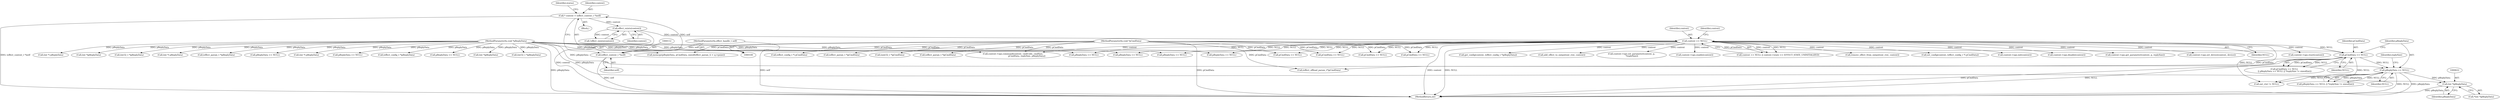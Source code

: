 digraph "0_Android_073a80800f341325932c66818ce4302b312909a4@pointer" {
"1000621" [label="(Call,(int *)pReplyData)"];
"1000587" [label="(Call,pReplyData == NULL)"];
"1000106" [label="(MethodParameterIn,void *pReplyData)"];
"1000583" [label="(Call,pCmdData == NULL)"];
"1000104" [label="(MethodParameterIn,void *pCmdData)"];
"1000134" [label="(Call,context == NULL)"];
"1000124" [label="(Call,effect_exists(context))"];
"1000109" [label="(Call,* context = (effect_context_t *)self)"];
"1000111" [label="(Call,(effect_context_t *)self)"];
"1000101" [label="(MethodParameterIn,effect_handle_t self)"];
"1000483" [label="(Call,pReplyData == NULL)"];
"1000369" [label="(Call,(int *)pReplyData)"];
"1000154" [label="(Call,pReplyData == NULL)"];
"1000362" [label="(Call,context->ops.disable(context))"];
"1000101" [label="(MethodParameterIn,effect_handle_t self)"];
"1000117" [label="(Identifier,status)"];
"1000457" [label="(Call,context->ops.get_parameter(context, p, replySize))"];
"1000607" [label="(Call,(effect_offload_param_t*)pCmdData)"];
"1000566" [label="(Call,context->ops.set_device(context, device))"];
"1000583" [label="(Call,pCmdData == NULL)"];
"1000110" [label="(Identifier,context)"];
"1000588" [label="(Identifier,pReplyData)"];
"1000688" [label="(Call,context->ops.command(context, cmdCode, cmdSize,\n                                          pCmdData, replySize, pReplyData))"];
"1000504" [label="(Call,(int32_t *)pReplyData)"];
"1000123" [label="(Call,!effect_exists(context))"];
"1000273" [label="(Call,pReplyData == NULL)"];
"1000621" [label="(Call,(int *)pReplyData)"];
"1000436" [label="(Call,memcpy(pReplyData, pCmdData, sizeof(effect_param_t) + q->psize))"];
"1000136" [label="(Identifier,NULL)"];
"1000325" [label="(Call,pReplyData == NULL)"];
"1000712" [label="(MethodReturn,int)"];
"1000466" [label="(Call,pCmdData == NULL)"];
"1000176" [label="(Call,(int *) pReplyData)"];
"1000135" [label="(Identifier,context)"];
"1000267" [label="(Call,context->ops.reset(context))"];
"1000538" [label="(Call,pCmdData == NULL)"];
"1000113" [label="(Identifier,self)"];
"1000317" [label="(Call,(int *)pReplyData)"];
"1000192" [label="(Call,pCmdData == NULL)"];
"1000254" [label="(Call,get_config(context, (effect_config_t *)pReplyData))"];
"1000671" [label="(Call,add_effect_to_output(out_ctxt, context))"];
"1000525" [label="(Call,context->ops.set_parameter(context, p,\n *replySize))"];
"1000111" [label="(Call,(effect_context_t *)self)"];
"1000106" [label="(MethodParameterIn,void *pReplyData)"];
"1000310" [label="(Call,context->ops.enable(context))"];
"1000522" [label="(Call,(int32_t *)pReplyData)"];
"1000222" [label="(Call,(effect_config_t *) pCmdData)"];
"1000511" [label="(Call,(effect_param_t *)pCmdData)"];
"1000229" [label="(Call,pReplyData == NULL)"];
"1000378" [label="(Call,pCmdData == NULL)"];
"1000133" [label="(Call,context == NULL || context->state == EFFECT_STATE_UNINITIALIZED)"];
"1000107" [label="(Block,)"];
"1000134" [label="(Call,context == NULL)"];
"1000651" [label="(Call,remove_effect_from_output(out_ctxt, context))"];
"1000557" [label="(Call,(uint32_t *)pCmdData)"];
"1000648" [label="(Call,out_ctxt != NULL)"];
"1000184" [label="(Call,(int *) pReplyData)"];
"1000589" [label="(Identifier,NULL)"];
"1000104" [label="(MethodParameterIn,void *pCmdData)"];
"1000220" [label="(Call,set_config(context, (effect_config_t *) pCmdData))"];
"1000448" [label="(Call,(effect_param_t *)pReplyData)"];
"1000620" [label="(Call,*(int *)pReplyData)"];
"1000433" [label="(Call,(effect_param_t *)pCmdData)"];
"1000582" [label="(Call,pCmdData == NULL\n || pReplyData == NULL || *replySize != sizeof(int))"];
"1000201" [label="(Call,pReplyData == NULL)"];
"1000125" [label="(Identifier,context)"];
"1000139" [label="(Identifier,context)"];
"1000586" [label="(Call,pReplyData == NULL || *replySize != sizeof(int))"];
"1000585" [label="(Identifier,NULL)"];
"1000217" [label="(Call,(int *) pReplyData)"];
"1000392" [label="(Call,pReplyData == NULL)"];
"1000623" [label="(Identifier,pReplyData)"];
"1000587" [label="(Call,pReplyData == NULL)"];
"1000592" [label="(Identifier,replySize)"];
"1000256" [label="(Call,(effect_config_t *)pReplyData)"];
"1000109" [label="(Call,* context = (effect_context_t *)self)"];
"1000179" [label="(Call,context->ops.init(context))"];
"1000584" [label="(Identifier,pCmdData)"];
"1000124" [label="(Call,effect_exists(context))"];
"1000621" -> "1000620"  [label="AST: "];
"1000621" -> "1000623"  [label="CFG: "];
"1000622" -> "1000621"  [label="AST: "];
"1000623" -> "1000621"  [label="AST: "];
"1000620" -> "1000621"  [label="CFG: "];
"1000621" -> "1000712"  [label="DDG: pReplyData"];
"1000587" -> "1000621"  [label="DDG: pReplyData"];
"1000106" -> "1000621"  [label="DDG: pReplyData"];
"1000587" -> "1000586"  [label="AST: "];
"1000587" -> "1000589"  [label="CFG: "];
"1000588" -> "1000587"  [label="AST: "];
"1000589" -> "1000587"  [label="AST: "];
"1000592" -> "1000587"  [label="CFG: "];
"1000586" -> "1000587"  [label="CFG: "];
"1000587" -> "1000712"  [label="DDG: NULL"];
"1000587" -> "1000712"  [label="DDG: pReplyData"];
"1000587" -> "1000586"  [label="DDG: pReplyData"];
"1000587" -> "1000586"  [label="DDG: NULL"];
"1000106" -> "1000587"  [label="DDG: pReplyData"];
"1000583" -> "1000587"  [label="DDG: NULL"];
"1000587" -> "1000648"  [label="DDG: NULL"];
"1000106" -> "1000100"  [label="AST: "];
"1000106" -> "1000712"  [label="DDG: pReplyData"];
"1000106" -> "1000154"  [label="DDG: pReplyData"];
"1000106" -> "1000176"  [label="DDG: pReplyData"];
"1000106" -> "1000184"  [label="DDG: pReplyData"];
"1000106" -> "1000201"  [label="DDG: pReplyData"];
"1000106" -> "1000217"  [label="DDG: pReplyData"];
"1000106" -> "1000229"  [label="DDG: pReplyData"];
"1000106" -> "1000256"  [label="DDG: pReplyData"];
"1000106" -> "1000273"  [label="DDG: pReplyData"];
"1000106" -> "1000317"  [label="DDG: pReplyData"];
"1000106" -> "1000325"  [label="DDG: pReplyData"];
"1000106" -> "1000369"  [label="DDG: pReplyData"];
"1000106" -> "1000392"  [label="DDG: pReplyData"];
"1000106" -> "1000436"  [label="DDG: pReplyData"];
"1000106" -> "1000448"  [label="DDG: pReplyData"];
"1000106" -> "1000483"  [label="DDG: pReplyData"];
"1000106" -> "1000504"  [label="DDG: pReplyData"];
"1000106" -> "1000522"  [label="DDG: pReplyData"];
"1000106" -> "1000688"  [label="DDG: pReplyData"];
"1000583" -> "1000582"  [label="AST: "];
"1000583" -> "1000585"  [label="CFG: "];
"1000584" -> "1000583"  [label="AST: "];
"1000585" -> "1000583"  [label="AST: "];
"1000588" -> "1000583"  [label="CFG: "];
"1000582" -> "1000583"  [label="CFG: "];
"1000583" -> "1000712"  [label="DDG: pCmdData"];
"1000583" -> "1000712"  [label="DDG: NULL"];
"1000583" -> "1000582"  [label="DDG: pCmdData"];
"1000583" -> "1000582"  [label="DDG: NULL"];
"1000104" -> "1000583"  [label="DDG: pCmdData"];
"1000134" -> "1000583"  [label="DDG: NULL"];
"1000583" -> "1000607"  [label="DDG: pCmdData"];
"1000583" -> "1000648"  [label="DDG: NULL"];
"1000104" -> "1000100"  [label="AST: "];
"1000104" -> "1000712"  [label="DDG: pCmdData"];
"1000104" -> "1000192"  [label="DDG: pCmdData"];
"1000104" -> "1000222"  [label="DDG: pCmdData"];
"1000104" -> "1000378"  [label="DDG: pCmdData"];
"1000104" -> "1000433"  [label="DDG: pCmdData"];
"1000104" -> "1000436"  [label="DDG: pCmdData"];
"1000104" -> "1000466"  [label="DDG: pCmdData"];
"1000104" -> "1000511"  [label="DDG: pCmdData"];
"1000104" -> "1000538"  [label="DDG: pCmdData"];
"1000104" -> "1000557"  [label="DDG: pCmdData"];
"1000104" -> "1000607"  [label="DDG: pCmdData"];
"1000104" -> "1000688"  [label="DDG: pCmdData"];
"1000134" -> "1000133"  [label="AST: "];
"1000134" -> "1000136"  [label="CFG: "];
"1000135" -> "1000134"  [label="AST: "];
"1000136" -> "1000134"  [label="AST: "];
"1000139" -> "1000134"  [label="CFG: "];
"1000133" -> "1000134"  [label="CFG: "];
"1000134" -> "1000712"  [label="DDG: context"];
"1000134" -> "1000712"  [label="DDG: NULL"];
"1000134" -> "1000133"  [label="DDG: context"];
"1000134" -> "1000133"  [label="DDG: NULL"];
"1000124" -> "1000134"  [label="DDG: context"];
"1000134" -> "1000154"  [label="DDG: NULL"];
"1000134" -> "1000179"  [label="DDG: context"];
"1000134" -> "1000192"  [label="DDG: NULL"];
"1000134" -> "1000220"  [label="DDG: context"];
"1000134" -> "1000229"  [label="DDG: NULL"];
"1000134" -> "1000254"  [label="DDG: context"];
"1000134" -> "1000267"  [label="DDG: context"];
"1000134" -> "1000273"  [label="DDG: NULL"];
"1000134" -> "1000310"  [label="DDG: context"];
"1000134" -> "1000325"  [label="DDG: NULL"];
"1000134" -> "1000362"  [label="DDG: context"];
"1000134" -> "1000378"  [label="DDG: NULL"];
"1000134" -> "1000457"  [label="DDG: context"];
"1000134" -> "1000466"  [label="DDG: NULL"];
"1000134" -> "1000525"  [label="DDG: context"];
"1000134" -> "1000538"  [label="DDG: NULL"];
"1000134" -> "1000566"  [label="DDG: context"];
"1000134" -> "1000648"  [label="DDG: NULL"];
"1000134" -> "1000651"  [label="DDG: context"];
"1000134" -> "1000671"  [label="DDG: context"];
"1000134" -> "1000688"  [label="DDG: context"];
"1000124" -> "1000123"  [label="AST: "];
"1000124" -> "1000125"  [label="CFG: "];
"1000125" -> "1000124"  [label="AST: "];
"1000123" -> "1000124"  [label="CFG: "];
"1000124" -> "1000712"  [label="DDG: context"];
"1000124" -> "1000123"  [label="DDG: context"];
"1000109" -> "1000124"  [label="DDG: context"];
"1000109" -> "1000107"  [label="AST: "];
"1000109" -> "1000111"  [label="CFG: "];
"1000110" -> "1000109"  [label="AST: "];
"1000111" -> "1000109"  [label="AST: "];
"1000117" -> "1000109"  [label="CFG: "];
"1000109" -> "1000712"  [label="DDG: (effect_context_t *)self"];
"1000111" -> "1000109"  [label="DDG: self"];
"1000111" -> "1000113"  [label="CFG: "];
"1000112" -> "1000111"  [label="AST: "];
"1000113" -> "1000111"  [label="AST: "];
"1000111" -> "1000712"  [label="DDG: self"];
"1000101" -> "1000111"  [label="DDG: self"];
"1000101" -> "1000100"  [label="AST: "];
"1000101" -> "1000712"  [label="DDG: self"];
}
